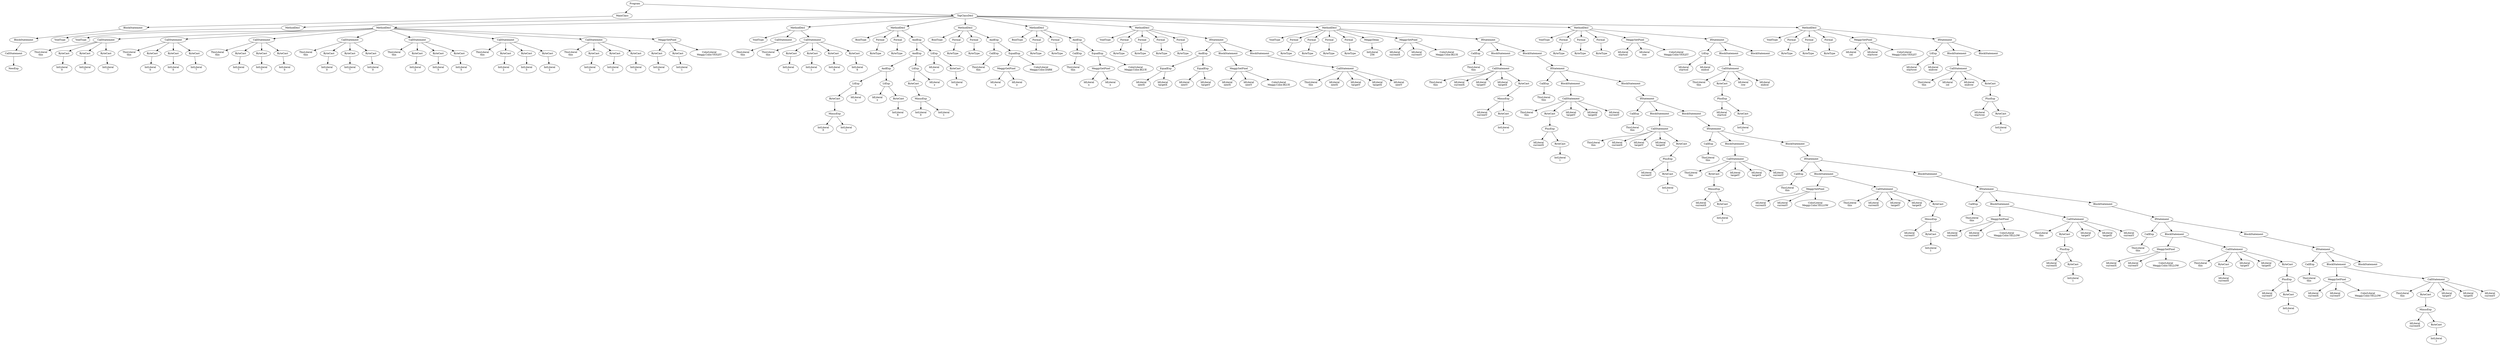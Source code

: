 digraph ASTGraph {
0 [ label="Program" ];
1 [ label="MainClass" ];
0 -> 1
2 [ label="BlockStatement" ];
1 -> 2
3 [ label="BlockStatement" ];
2 -> 3
4 [ label="CallStatement" ];
3 -> 4
5 [ label="NewExp" ];
4 -> 5
6 [ label="TopClassDecl" ];
0 -> 6
7 [ label="MethodDecl" ];
6 -> 7
8 [ label="VoidType" ];
7 -> 8
9 [ label="MethodDecl" ];
6 -> 9
10 [ label="VoidType" ];
9 -> 10
11 [ label="CallStatement" ];
9 -> 11
12 [ label="ThisLiteral\nthis" ];
11 -> 12
13 [ label="ByteCast" ];
11 -> 13
14 [ label="IntLiteral\n0" ];
13 -> 14
15 [ label="ByteCast" ];
11 -> 15
16 [ label="IntLiteral\n7" ];
15 -> 16
17 [ label="ByteCast" ];
11 -> 17
18 [ label="IntLiteral\n7" ];
17 -> 18
19 [ label="CallStatement" ];
9 -> 19
20 [ label="ThisLiteral\nthis" ];
19 -> 20
21 [ label="ByteCast" ];
19 -> 21
22 [ label="IntLiteral\n0" ];
21 -> 22
23 [ label="ByteCast" ];
19 -> 23
24 [ label="IntLiteral\n0" ];
23 -> 24
25 [ label="ByteCast" ];
19 -> 25
26 [ label="IntLiteral\n7" ];
25 -> 26
27 [ label="CallStatement" ];
9 -> 27
28 [ label="ThisLiteral\nthis" ];
27 -> 28
29 [ label="ByteCast" ];
27 -> 29
30 [ label="IntLiteral\n7" ];
29 -> 30
31 [ label="ByteCast" ];
27 -> 31
32 [ label="IntLiteral\n7" ];
31 -> 32
33 [ label="ByteCast" ];
27 -> 33
34 [ label="IntLiteral\n0" ];
33 -> 34
35 [ label="CallStatement" ];
9 -> 35
36 [ label="ThisLiteral\nthis" ];
35 -> 36
37 [ label="ByteCast" ];
35 -> 37
38 [ label="IntLiteral\n0" ];
37 -> 38
39 [ label="ByteCast" ];
35 -> 39
40 [ label="IntLiteral\n7" ];
39 -> 40
41 [ label="ByteCast" ];
35 -> 41
42 [ label="IntLiteral\n0" ];
41 -> 42
43 [ label="CallStatement" ];
9 -> 43
44 [ label="ThisLiteral\nthis" ];
43 -> 44
45 [ label="ByteCast" ];
43 -> 45
46 [ label="IntLiteral\n2" ];
45 -> 46
47 [ label="ByteCast" ];
43 -> 47
48 [ label="IntLiteral\n5" ];
47 -> 48
49 [ label="ByteCast" ];
43 -> 49
50 [ label="IntLiteral\n5" ];
49 -> 50
51 [ label="CallStatement" ];
9 -> 51
52 [ label="ThisLiteral\nthis" ];
51 -> 52
53 [ label="ByteCast" ];
51 -> 53
54 [ label="IntLiteral\n2" ];
53 -> 54
55 [ label="ByteCast" ];
51 -> 55
56 [ label="IntLiteral\n5" ];
55 -> 56
57 [ label="ByteCast" ];
51 -> 57
58 [ label="IntLiteral\n2" ];
57 -> 58
59 [ label="CallStatement" ];
9 -> 59
60 [ label="ThisLiteral\nthis" ];
59 -> 60
61 [ label="ByteCast" ];
59 -> 61
62 [ label="IntLiteral\n2" ];
61 -> 62
63 [ label="ByteCast" ];
59 -> 63
64 [ label="IntLiteral\n2" ];
63 -> 64
65 [ label="ByteCast" ];
59 -> 65
66 [ label="IntLiteral\n5" ];
65 -> 66
67 [ label="MeggySetPixel" ];
9 -> 67
68 [ label="ByteCast" ];
67 -> 68
69 [ label="IntLiteral\n5" ];
68 -> 69
70 [ label="ByteCast" ];
67 -> 70
71 [ label="IntLiteral\n1" ];
70 -> 71
72 [ label="ColorLiteral\nMeggy.Color.VIOLET" ];
67 -> 72
73 [ label="MethodDecl" ];
6 -> 73
74 [ label="VoidType" ];
73 -> 74
75 [ label="CallStatement" ];
73 -> 75
76 [ label="ThisLiteral\nthis" ];
75 -> 76
77 [ label="CallStatement" ];
73 -> 77
78 [ label="ThisLiteral\nthis" ];
77 -> 78
79 [ label="ByteCast" ];
77 -> 79
80 [ label="IntLiteral\n1" ];
79 -> 80
81 [ label="ByteCast" ];
77 -> 81
82 [ label="IntLiteral\n1" ];
81 -> 82
83 [ label="ByteCast" ];
77 -> 83
84 [ label="IntLiteral\n6" ];
83 -> 84
85 [ label="ByteCast" ];
77 -> 85
86 [ label="IntLiteral\n6" ];
85 -> 86
87 [ label="MethodDecl" ];
6 -> 87
88 [ label="BoolType" ];
87 -> 88
89 [ label="Formal" ];
87 -> 89
90 [ label="ByteType" ];
89 -> 90
91 [ label="Formal" ];
87 -> 91
92 [ label="ByteType" ];
91 -> 92
93 [ label="AndExp" ];
87 -> 93
94 [ label="AndExp" ];
93 -> 94
95 [ label="AndExp" ];
94 -> 95
96 [ label="LtExp" ];
95 -> 96
97 [ label="ByteCast" ];
96 -> 97
98 [ label="MinusExp" ];
97 -> 98
99 [ label="IntLiteral\n0" ];
98 -> 99
100 [ label="IntLiteral\n1" ];
98 -> 100
101 [ label="IdLiteral\nx" ];
96 -> 101
102 [ label="LtExp" ];
95 -> 102
103 [ label="IdLiteral\nx" ];
102 -> 103
104 [ label="ByteCast" ];
102 -> 104
105 [ label="IntLiteral\n8" ];
104 -> 105
106 [ label="LtExp" ];
94 -> 106
107 [ label="ByteCast" ];
106 -> 107
108 [ label="MinusExp" ];
107 -> 108
109 [ label="IntLiteral\n0" ];
108 -> 109
110 [ label="IntLiteral\n1" ];
108 -> 110
111 [ label="IdLiteral\ny" ];
106 -> 111
112 [ label="LtExp" ];
93 -> 112
113 [ label="IdLiteral\ny" ];
112 -> 113
114 [ label="ByteCast" ];
112 -> 114
115 [ label="IntLiteral\n8" ];
114 -> 115
116 [ label="MethodDecl" ];
6 -> 116
117 [ label="BoolType" ];
116 -> 117
118 [ label="Formal" ];
116 -> 118
119 [ label="ByteType" ];
118 -> 119
120 [ label="Formal" ];
116 -> 120
121 [ label="ByteType" ];
120 -> 121
122 [ label="AndExp" ];
116 -> 122
123 [ label="CallExp" ];
122 -> 123
124 [ label="ThisLiteral\nthis" ];
123 -> 124
125 [ label="EqualExp" ];
122 -> 125
126 [ label="MeggyGetPixel" ];
125 -> 126
127 [ label="IdLiteral\nx" ];
126 -> 127
128 [ label="IdLiteral\ny" ];
126 -> 128
129 [ label="ColorLiteral\nMeggy.Color.DARK" ];
125 -> 129
130 [ label="MethodDecl" ];
6 -> 130
131 [ label="BoolType" ];
130 -> 131
132 [ label="Formal" ];
130 -> 132
133 [ label="ByteType" ];
132 -> 133
134 [ label="Formal" ];
130 -> 134
135 [ label="ByteType" ];
134 -> 135
136 [ label="AndExp" ];
130 -> 136
137 [ label="CallExp" ];
136 -> 137
138 [ label="ThisLiteral\nthis" ];
137 -> 138
139 [ label="EqualExp" ];
136 -> 139
140 [ label="MeggyGetPixel" ];
139 -> 140
141 [ label="IdLiteral\nx" ];
140 -> 141
142 [ label="IdLiteral\ny" ];
140 -> 142
143 [ label="ColorLiteral\nMeggy.Color.BLUE" ];
139 -> 143
144 [ label="MethodDecl" ];
6 -> 144
145 [ label="VoidType" ];
144 -> 145
146 [ label="Formal" ];
144 -> 146
147 [ label="ByteType" ];
146 -> 147
148 [ label="Formal" ];
144 -> 148
149 [ label="ByteType" ];
148 -> 149
150 [ label="Formal" ];
144 -> 150
151 [ label="ByteType" ];
150 -> 151
152 [ label="Formal" ];
144 -> 152
153 [ label="ByteType" ];
152 -> 153
154 [ label="IfStatement" ];
144 -> 154
155 [ label="AndExp" ];
154 -> 155
156 [ label="EqualExp" ];
155 -> 156
157 [ label="IdLiteral\nnextX" ];
156 -> 157
158 [ label="IdLiteral\ntargetX" ];
156 -> 158
159 [ label="EqualExp" ];
155 -> 159
160 [ label="IdLiteral\nnextY" ];
159 -> 160
161 [ label="IdLiteral\ntargetY" ];
159 -> 161
162 [ label="BlockStatement" ];
154 -> 162
163 [ label="MeggySetPixel" ];
162 -> 163
164 [ label="IdLiteral\nnextX" ];
163 -> 164
165 [ label="IdLiteral\nnextY" ];
163 -> 165
166 [ label="ColorLiteral\nMeggy.Color.BLUE" ];
163 -> 166
167 [ label="BlockStatement" ];
154 -> 167
168 [ label="CallStatement" ];
167 -> 168
169 [ label="ThisLiteral\nthis" ];
168 -> 169
170 [ label="IdLiteral\nnextX" ];
168 -> 170
171 [ label="IdLiteral\ntargetY" ];
168 -> 171
172 [ label="IdLiteral\ntargetX" ];
168 -> 172
173 [ label="IdLiteral\nnextY" ];
168 -> 173
174 [ label="MethodDecl" ];
6 -> 174
175 [ label="VoidType" ];
174 -> 175
176 [ label="Formal" ];
174 -> 176
177 [ label="ByteType" ];
176 -> 177
178 [ label="Formal" ];
174 -> 178
179 [ label="ByteType" ];
178 -> 179
180 [ label="Formal" ];
174 -> 180
181 [ label="ByteType" ];
180 -> 181
182 [ label="Formal" ];
174 -> 182
183 [ label="ByteType" ];
182 -> 183
184 [ label="MeggyDelay" ];
174 -> 184
185 [ label="IntLiteral\n256" ];
184 -> 185
186 [ label="MeggySetPixel" ];
174 -> 186
187 [ label="IdLiteral\ncurrentX" ];
186 -> 187
188 [ label="IdLiteral\ncurrentY" ];
186 -> 188
189 [ label="ColorLiteral\nMeggy.Color.BLUE" ];
186 -> 189
190 [ label="IfStatement" ];
174 -> 190
191 [ label="CallExp" ];
190 -> 191
192 [ label="ThisLiteral\nthis" ];
191 -> 192
193 [ label="BlockStatement" ];
190 -> 193
194 [ label="CallStatement" ];
193 -> 194
195 [ label="ThisLiteral\nthis" ];
194 -> 195
196 [ label="IdLiteral\ncurrentX" ];
194 -> 196
197 [ label="IdLiteral\ntargetY" ];
194 -> 197
198 [ label="IdLiteral\ntargetX" ];
194 -> 198
199 [ label="ByteCast" ];
194 -> 199
200 [ label="MinusExp" ];
199 -> 200
201 [ label="IdLiteral\ncurrentY" ];
200 -> 201
202 [ label="ByteCast" ];
200 -> 202
203 [ label="IntLiteral\n1" ];
202 -> 203
204 [ label="BlockStatement" ];
190 -> 204
205 [ label="IfStatement" ];
204 -> 205
206 [ label="CallExp" ];
205 -> 206
207 [ label="ThisLiteral\nthis" ];
206 -> 207
208 [ label="BlockStatement" ];
205 -> 208
209 [ label="CallStatement" ];
208 -> 209
210 [ label="ThisLiteral\nthis" ];
209 -> 210
211 [ label="ByteCast" ];
209 -> 211
212 [ label="PlusExp" ];
211 -> 212
213 [ label="IdLiteral\ncurrentX" ];
212 -> 213
214 [ label="ByteCast" ];
212 -> 214
215 [ label="IntLiteral\n1" ];
214 -> 215
216 [ label="IdLiteral\ntargetY" ];
209 -> 216
217 [ label="IdLiteral\ntargetX" ];
209 -> 217
218 [ label="IdLiteral\ncurrentY" ];
209 -> 218
219 [ label="BlockStatement" ];
205 -> 219
220 [ label="IfStatement" ];
219 -> 220
221 [ label="CallExp" ];
220 -> 221
222 [ label="ThisLiteral\nthis" ];
221 -> 222
223 [ label="BlockStatement" ];
220 -> 223
224 [ label="CallStatement" ];
223 -> 224
225 [ label="ThisLiteral\nthis" ];
224 -> 225
226 [ label="IdLiteral\ncurrentX" ];
224 -> 226
227 [ label="IdLiteral\ntargetY" ];
224 -> 227
228 [ label="IdLiteral\ntargetX" ];
224 -> 228
229 [ label="ByteCast" ];
224 -> 229
230 [ label="PlusExp" ];
229 -> 230
231 [ label="IdLiteral\ncurrentY" ];
230 -> 231
232 [ label="ByteCast" ];
230 -> 232
233 [ label="IntLiteral\n1" ];
232 -> 233
234 [ label="BlockStatement" ];
220 -> 234
235 [ label="IfStatement" ];
234 -> 235
236 [ label="CallExp" ];
235 -> 236
237 [ label="ThisLiteral\nthis" ];
236 -> 237
238 [ label="BlockStatement" ];
235 -> 238
239 [ label="CallStatement" ];
238 -> 239
240 [ label="ThisLiteral\nthis" ];
239 -> 240
241 [ label="ByteCast" ];
239 -> 241
242 [ label="MinusExp" ];
241 -> 242
243 [ label="IdLiteral\ncurrentX" ];
242 -> 243
244 [ label="ByteCast" ];
242 -> 244
245 [ label="IntLiteral\n1" ];
244 -> 245
246 [ label="IdLiteral\ntargetY" ];
239 -> 246
247 [ label="IdLiteral\ntargetX" ];
239 -> 247
248 [ label="IdLiteral\ncurrentY" ];
239 -> 248
249 [ label="BlockStatement" ];
235 -> 249
250 [ label="IfStatement" ];
249 -> 250
251 [ label="CallExp" ];
250 -> 251
252 [ label="ThisLiteral\nthis" ];
251 -> 252
253 [ label="BlockStatement" ];
250 -> 253
254 [ label="MeggySetPixel" ];
253 -> 254
255 [ label="IdLiteral\ncurrentX" ];
254 -> 255
256 [ label="IdLiteral\ncurrentY" ];
254 -> 256
257 [ label="ColorLiteral\nMeggy.Color.YELLOW" ];
254 -> 257
258 [ label="CallStatement" ];
253 -> 258
259 [ label="ThisLiteral\nthis" ];
258 -> 259
260 [ label="IdLiteral\ncurrentX" ];
258 -> 260
261 [ label="IdLiteral\ntargetY" ];
258 -> 261
262 [ label="IdLiteral\ntargetX" ];
258 -> 262
263 [ label="ByteCast" ];
258 -> 263
264 [ label="MinusExp" ];
263 -> 264
265 [ label="IdLiteral\ncurrentY" ];
264 -> 265
266 [ label="ByteCast" ];
264 -> 266
267 [ label="IntLiteral\n1" ];
266 -> 267
268 [ label="BlockStatement" ];
250 -> 268
269 [ label="IfStatement" ];
268 -> 269
270 [ label="CallExp" ];
269 -> 270
271 [ label="ThisLiteral\nthis" ];
270 -> 271
272 [ label="BlockStatement" ];
269 -> 272
273 [ label="MeggySetPixel" ];
272 -> 273
274 [ label="IdLiteral\ncurrentX" ];
273 -> 274
275 [ label="IdLiteral\ncurrentY" ];
273 -> 275
276 [ label="ColorLiteral\nMeggy.Color.YELLOW" ];
273 -> 276
277 [ label="CallStatement" ];
272 -> 277
278 [ label="ThisLiteral\nthis" ];
277 -> 278
279 [ label="ByteCast" ];
277 -> 279
280 [ label="PlusExp" ];
279 -> 280
281 [ label="IdLiteral\ncurrentX" ];
280 -> 281
282 [ label="ByteCast" ];
280 -> 282
283 [ label="IntLiteral\n1" ];
282 -> 283
284 [ label="IdLiteral\ntargetY" ];
277 -> 284
285 [ label="IdLiteral\ntargetX" ];
277 -> 285
286 [ label="IdLiteral\ncurrentY" ];
277 -> 286
287 [ label="BlockStatement" ];
269 -> 287
288 [ label="IfStatement" ];
287 -> 288
289 [ label="CallExp" ];
288 -> 289
290 [ label="ThisLiteral\nthis" ];
289 -> 290
291 [ label="BlockStatement" ];
288 -> 291
292 [ label="MeggySetPixel" ];
291 -> 292
293 [ label="IdLiteral\ncurrentX" ];
292 -> 293
294 [ label="IdLiteral\ncurrentY" ];
292 -> 294
295 [ label="ColorLiteral\nMeggy.Color.YELLOW" ];
292 -> 295
296 [ label="CallStatement" ];
291 -> 296
297 [ label="ThisLiteral\nthis" ];
296 -> 297
298 [ label="ByteCast" ];
296 -> 298
299 [ label="IdLiteral\ncurrentX" ];
298 -> 299
300 [ label="IdLiteral\ntargetY" ];
296 -> 300
301 [ label="IdLiteral\ntargetX" ];
296 -> 301
302 [ label="ByteCast" ];
296 -> 302
303 [ label="PlusExp" ];
302 -> 303
304 [ label="IdLiteral\ncurrentY" ];
303 -> 304
305 [ label="ByteCast" ];
303 -> 305
306 [ label="IntLiteral\n1" ];
305 -> 306
307 [ label="BlockStatement" ];
288 -> 307
308 [ label="IfStatement" ];
307 -> 308
309 [ label="CallExp" ];
308 -> 309
310 [ label="ThisLiteral\nthis" ];
309 -> 310
311 [ label="BlockStatement" ];
308 -> 311
312 [ label="MeggySetPixel" ];
311 -> 312
313 [ label="IdLiteral\ncurrentX" ];
312 -> 313
314 [ label="IdLiteral\ncurrentY" ];
312 -> 314
315 [ label="ColorLiteral\nMeggy.Color.YELLOW" ];
312 -> 315
316 [ label="CallStatement" ];
311 -> 316
317 [ label="ThisLiteral\nthis" ];
316 -> 317
318 [ label="ByteCast" ];
316 -> 318
319 [ label="MinusExp" ];
318 -> 319
320 [ label="IdLiteral\ncurrentX" ];
319 -> 320
321 [ label="ByteCast" ];
319 -> 321
322 [ label="IntLiteral\n1" ];
321 -> 322
323 [ label="IdLiteral\ntargetY" ];
316 -> 323
324 [ label="IdLiteral\ntargetX" ];
316 -> 324
325 [ label="IdLiteral\ncurrentY" ];
316 -> 325
326 [ label="BlockStatement" ];
308 -> 326
327 [ label="MethodDecl" ];
6 -> 327
328 [ label="VoidType" ];
327 -> 328
329 [ label="Formal" ];
327 -> 329
330 [ label="ByteType" ];
329 -> 330
331 [ label="Formal" ];
327 -> 331
332 [ label="ByteType" ];
331 -> 332
333 [ label="Formal" ];
327 -> 333
334 [ label="ByteType" ];
333 -> 334
335 [ label="MeggySetPixel" ];
327 -> 335
336 [ label="IdLiteral\nstartcol" ];
335 -> 336
337 [ label="IdLiteral\nrow" ];
335 -> 337
338 [ label="ColorLiteral\nMeggy.Color.VIOLET" ];
335 -> 338
339 [ label="IfStatement" ];
327 -> 339
340 [ label="LtExp" ];
339 -> 340
341 [ label="IdLiteral\nstartcol" ];
340 -> 341
342 [ label="IdLiteral\nendcol" ];
340 -> 342
343 [ label="BlockStatement" ];
339 -> 343
344 [ label="CallStatement" ];
343 -> 344
345 [ label="ThisLiteral\nthis" ];
344 -> 345
346 [ label="ByteCast" ];
344 -> 346
347 [ label="PlusExp" ];
346 -> 347
348 [ label="IdLiteral\nstartcol" ];
347 -> 348
349 [ label="ByteCast" ];
347 -> 349
350 [ label="IntLiteral\n1" ];
349 -> 350
351 [ label="IdLiteral\nrow" ];
344 -> 351
352 [ label="IdLiteral\nendcol" ];
344 -> 352
353 [ label="BlockStatement" ];
339 -> 353
354 [ label="MethodDecl" ];
6 -> 354
355 [ label="VoidType" ];
354 -> 355
356 [ label="Formal" ];
354 -> 356
357 [ label="ByteType" ];
356 -> 357
358 [ label="Formal" ];
354 -> 358
359 [ label="ByteType" ];
358 -> 359
360 [ label="Formal" ];
354 -> 360
361 [ label="ByteType" ];
360 -> 361
362 [ label="MeggySetPixel" ];
354 -> 362
363 [ label="IdLiteral\ncol" ];
362 -> 363
364 [ label="IdLiteral\nstartrow" ];
362 -> 364
365 [ label="ColorLiteral\nMeggy.Color.VIOLET" ];
362 -> 365
366 [ label="IfStatement" ];
354 -> 366
367 [ label="LtExp" ];
366 -> 367
368 [ label="IdLiteral\nstartrow" ];
367 -> 368
369 [ label="IdLiteral\nendrow" ];
367 -> 369
370 [ label="BlockStatement" ];
366 -> 370
371 [ label="CallStatement" ];
370 -> 371
372 [ label="ThisLiteral\nthis" ];
371 -> 372
373 [ label="IdLiteral\ncol" ];
371 -> 373
374 [ label="IdLiteral\nendrow" ];
371 -> 374
375 [ label="ByteCast" ];
371 -> 375
376 [ label="PlusExp" ];
375 -> 376
377 [ label="IdLiteral\nstartrow" ];
376 -> 377
378 [ label="ByteCast" ];
376 -> 378
379 [ label="IntLiteral\n1" ];
378 -> 379
380 [ label="BlockStatement" ];
366 -> 380
}
